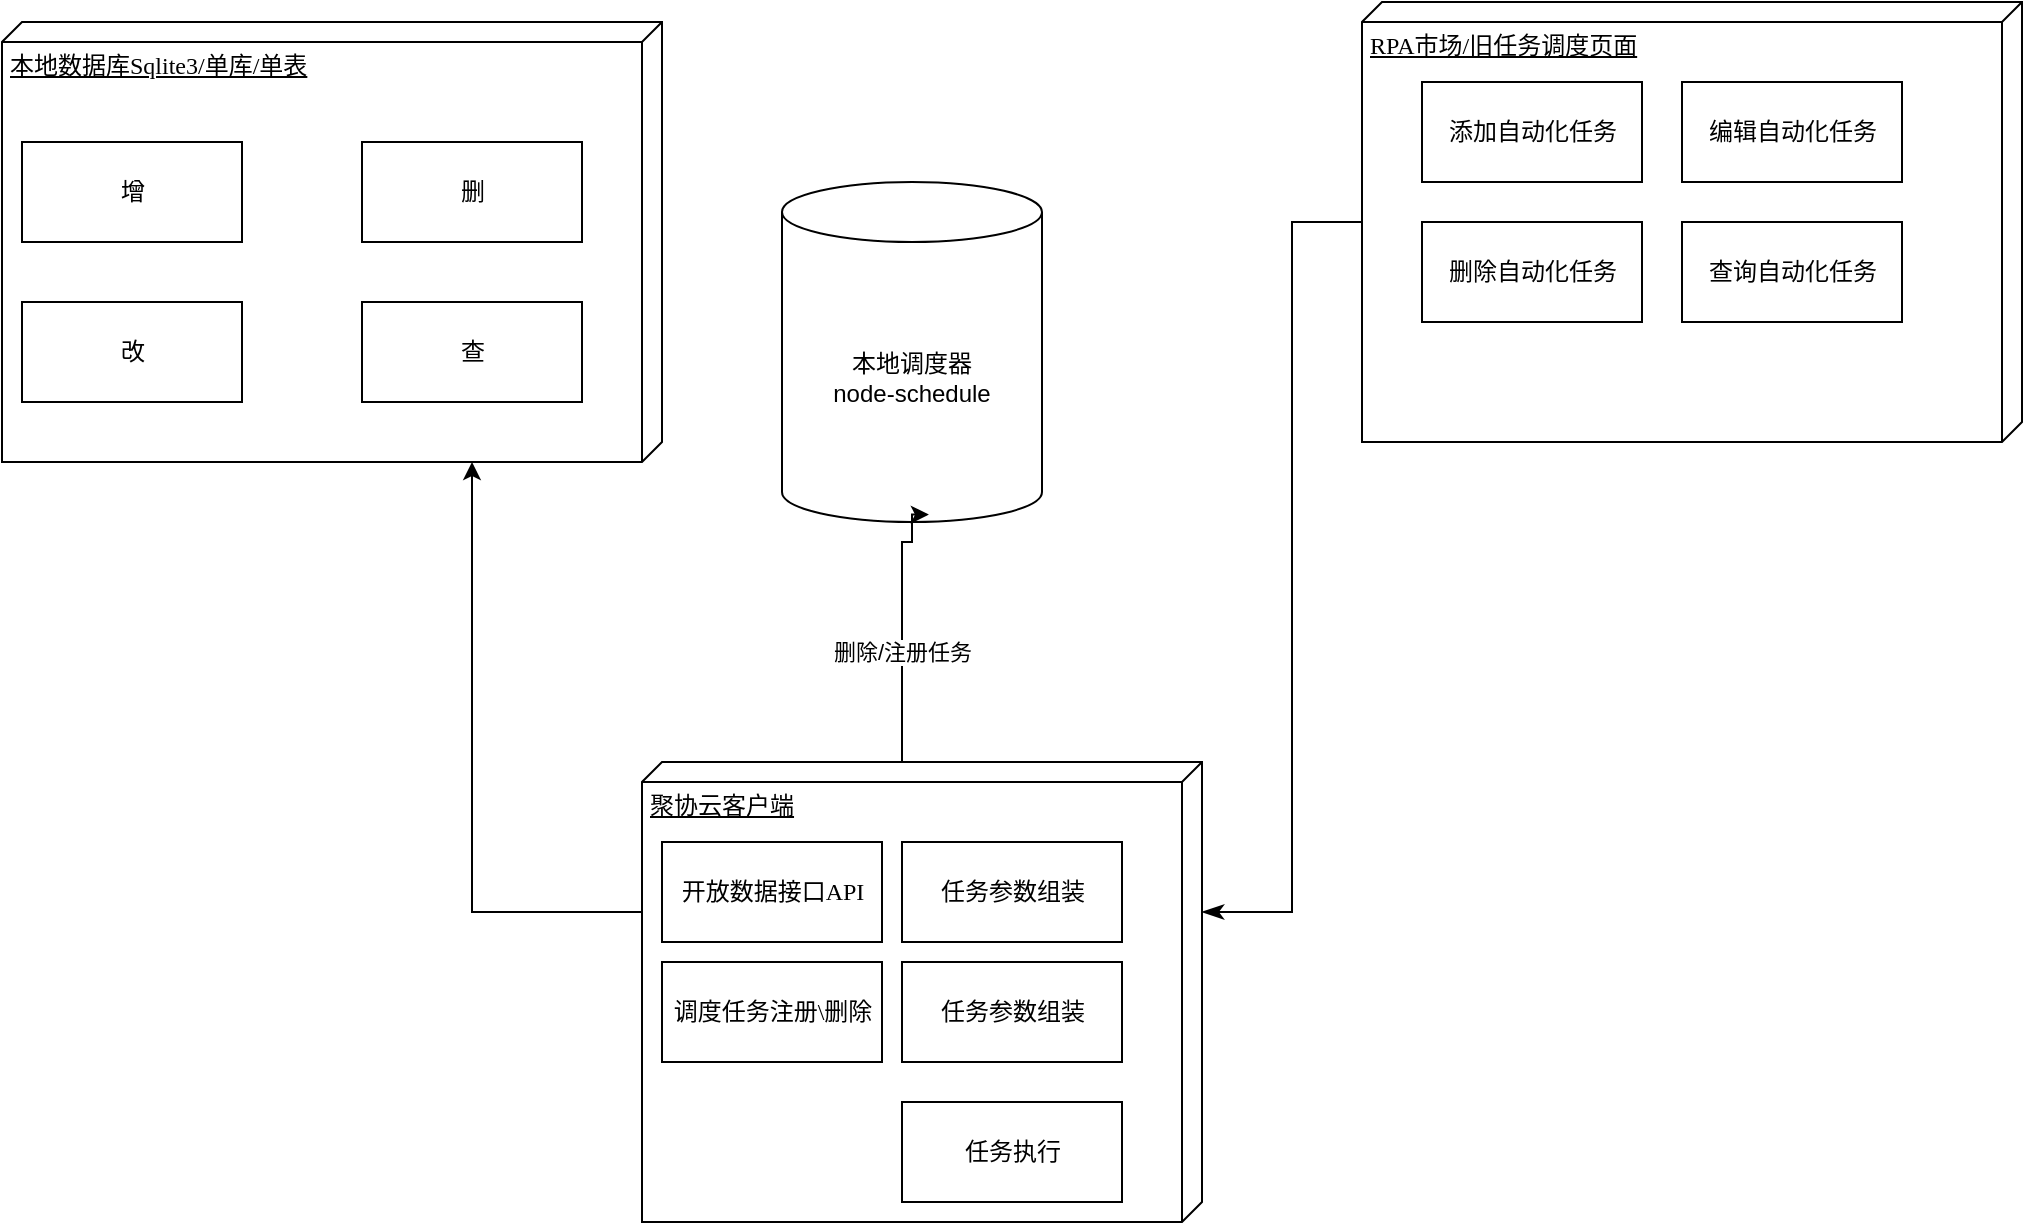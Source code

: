 <mxfile version="26.2.15">
  <diagram name="Page-1" id="5f0bae14-7c28-e335-631c-24af17079c00">
    <mxGraphModel dx="2175" dy="1160" grid="1" gridSize="10" guides="1" tooltips="1" connect="1" arrows="1" fold="1" page="1" pageScale="1" pageWidth="1100" pageHeight="850" background="none" math="0" shadow="0">
      <root>
        <mxCell id="0" />
        <mxCell id="1" parent="0" />
        <mxCell id="39150e848f15840c-1" value="本地数据库Sqlite3/单库/单表" style="verticalAlign=top;align=left;spacingTop=8;spacingLeft=2;spacingRight=12;shape=cube;size=10;direction=south;fontStyle=4;html=1;rounded=0;shadow=0;comic=0;labelBackgroundColor=none;strokeWidth=1;fontFamily=Verdana;fontSize=12" parent="1" vertex="1">
          <mxGeometry x="50" y="40" width="330" height="220" as="geometry" />
        </mxCell>
        <mxCell id="39150e848f15840c-2" value="RPA市场/旧任务调度页面" style="verticalAlign=top;align=left;spacingTop=8;spacingLeft=2;spacingRight=12;shape=cube;size=10;direction=south;fontStyle=4;html=1;rounded=0;shadow=0;comic=0;labelBackgroundColor=none;strokeWidth=1;fontFamily=Verdana;fontSize=12" parent="1" vertex="1">
          <mxGeometry x="730" y="30" width="330" height="220" as="geometry" />
        </mxCell>
        <mxCell id="39150e848f15840c-3" value="聚协云客户端&lt;div&gt;&lt;br&gt;&lt;/div&gt;" style="verticalAlign=top;align=left;spacingTop=8;spacingLeft=2;spacingRight=12;shape=cube;size=10;direction=south;fontStyle=4;html=1;rounded=0;shadow=0;comic=0;labelBackgroundColor=none;strokeWidth=1;fontFamily=Verdana;fontSize=12" parent="1" vertex="1">
          <mxGeometry x="370" y="410" width="280" height="230" as="geometry" />
        </mxCell>
        <mxCell id="39150e848f15840c-8" value="添加自动化任务" style="html=1;rounded=0;shadow=0;comic=0;labelBackgroundColor=none;strokeWidth=1;fontFamily=Verdana;fontSize=12;align=center;" parent="1" vertex="1">
          <mxGeometry x="760" y="70" width="110" height="50" as="geometry" />
        </mxCell>
        <mxCell id="39150e848f15840c-17" style="edgeStyle=orthogonalEdgeStyle;rounded=0;html=1;labelBackgroundColor=none;startArrow=classicThin;startFill=1;startSize=8;endArrow=none;endFill=0;endSize=16;fontFamily=Verdana;fontSize=12;" parent="1" source="39150e848f15840c-3" target="39150e848f15840c-2" edge="1">
          <mxGeometry relative="1" as="geometry">
            <Array as="points">
              <mxPoint x="695" y="485" />
            </Array>
          </mxGeometry>
        </mxCell>
        <mxCell id="39150e848f15840c-18" style="edgeStyle=orthogonalEdgeStyle;rounded=0;html=1;labelBackgroundColor=none;startArrow=none;startFill=0;endArrow=classic;endFill=1;fontFamily=Verdana;fontSize=12;" parent="1" source="39150e848f15840c-3" target="39150e848f15840c-1" edge="1">
          <mxGeometry relative="1" as="geometry">
            <Array as="points">
              <mxPoint x="285" y="485" />
            </Array>
          </mxGeometry>
        </mxCell>
        <mxCell id="SNhEaH1-k5YaDJULe84w-1" value="删除自动化任务" style="html=1;rounded=0;shadow=0;comic=0;labelBackgroundColor=none;strokeWidth=1;fontFamily=Verdana;fontSize=12;align=center;" vertex="1" parent="1">
          <mxGeometry x="760" y="140" width="110" height="50" as="geometry" />
        </mxCell>
        <mxCell id="SNhEaH1-k5YaDJULe84w-2" value="编辑自动化任务" style="html=1;rounded=0;shadow=0;comic=0;labelBackgroundColor=none;strokeWidth=1;fontFamily=Verdana;fontSize=12;align=center;" vertex="1" parent="1">
          <mxGeometry x="890" y="70" width="110" height="50" as="geometry" />
        </mxCell>
        <mxCell id="SNhEaH1-k5YaDJULe84w-3" value="查询自动化任务" style="html=1;rounded=0;shadow=0;comic=0;labelBackgroundColor=none;strokeWidth=1;fontFamily=Verdana;fontSize=12;align=center;" vertex="1" parent="1">
          <mxGeometry x="890" y="140" width="110" height="50" as="geometry" />
        </mxCell>
        <mxCell id="SNhEaH1-k5YaDJULe84w-4" value="增" style="html=1;rounded=0;shadow=0;comic=0;labelBackgroundColor=none;strokeWidth=1;fontFamily=Verdana;fontSize=12;align=center;" vertex="1" parent="1">
          <mxGeometry x="60" y="100" width="110" height="50" as="geometry" />
        </mxCell>
        <mxCell id="SNhEaH1-k5YaDJULe84w-5" value="改" style="html=1;rounded=0;shadow=0;comic=0;labelBackgroundColor=none;strokeWidth=1;fontFamily=Verdana;fontSize=12;align=center;" vertex="1" parent="1">
          <mxGeometry x="60" y="180" width="110" height="50" as="geometry" />
        </mxCell>
        <mxCell id="SNhEaH1-k5YaDJULe84w-6" value="查" style="html=1;rounded=0;shadow=0;comic=0;labelBackgroundColor=none;strokeWidth=1;fontFamily=Verdana;fontSize=12;align=center;" vertex="1" parent="1">
          <mxGeometry x="230" y="180" width="110" height="50" as="geometry" />
        </mxCell>
        <mxCell id="SNhEaH1-k5YaDJULe84w-7" value="删" style="html=1;rounded=0;shadow=0;comic=0;labelBackgroundColor=none;strokeWidth=1;fontFamily=Verdana;fontSize=12;align=center;" vertex="1" parent="1">
          <mxGeometry x="230" y="100" width="110" height="50" as="geometry" />
        </mxCell>
        <mxCell id="SNhEaH1-k5YaDJULe84w-8" value="本地调度器&lt;br&gt;node-schedule" style="shape=cylinder3;whiteSpace=wrap;html=1;boundedLbl=1;backgroundOutline=1;size=15;" vertex="1" parent="1">
          <mxGeometry x="440" y="120" width="130" height="170" as="geometry" />
        </mxCell>
        <mxCell id="SNhEaH1-k5YaDJULe84w-9" style="edgeStyle=orthogonalEdgeStyle;rounded=0;orthogonalLoop=1;jettySize=auto;html=1;entryX=0.565;entryY=0.978;entryDx=0;entryDy=0;entryPerimeter=0;" edge="1" parent="1" source="39150e848f15840c-3" target="SNhEaH1-k5YaDJULe84w-8">
          <mxGeometry relative="1" as="geometry">
            <Array as="points">
              <mxPoint x="500" y="300" />
              <mxPoint x="505" y="300" />
              <mxPoint x="505" y="286" />
            </Array>
          </mxGeometry>
        </mxCell>
        <mxCell id="SNhEaH1-k5YaDJULe84w-10" value="删除/注册任务" style="edgeLabel;html=1;align=center;verticalAlign=middle;resizable=0;points=[];" vertex="1" connectable="0" parent="SNhEaH1-k5YaDJULe84w-9">
          <mxGeometry x="-0.209" relative="1" as="geometry">
            <mxPoint y="-1" as="offset" />
          </mxGeometry>
        </mxCell>
        <mxCell id="SNhEaH1-k5YaDJULe84w-11" value="开放数据接口API" style="html=1;rounded=0;shadow=0;comic=0;labelBackgroundColor=none;strokeWidth=1;fontFamily=Verdana;fontSize=12;align=center;" vertex="1" parent="1">
          <mxGeometry x="380" y="450" width="110" height="50" as="geometry" />
        </mxCell>
        <mxCell id="SNhEaH1-k5YaDJULe84w-12" value="调度任务注册\删除" style="html=1;rounded=0;shadow=0;comic=0;labelBackgroundColor=none;strokeWidth=1;fontFamily=Verdana;fontSize=12;align=center;" vertex="1" parent="1">
          <mxGeometry x="380" y="510" width="110" height="50" as="geometry" />
        </mxCell>
        <mxCell id="SNhEaH1-k5YaDJULe84w-13" value="任务参数组装" style="html=1;rounded=0;shadow=0;comic=0;labelBackgroundColor=none;strokeWidth=1;fontFamily=Verdana;fontSize=12;align=center;" vertex="1" parent="1">
          <mxGeometry x="500" y="450" width="110" height="50" as="geometry" />
        </mxCell>
        <mxCell id="SNhEaH1-k5YaDJULe84w-14" value="任务参数组装" style="html=1;rounded=0;shadow=0;comic=0;labelBackgroundColor=none;strokeWidth=1;fontFamily=Verdana;fontSize=12;align=center;" vertex="1" parent="1">
          <mxGeometry x="500" y="510" width="110" height="50" as="geometry" />
        </mxCell>
        <mxCell id="SNhEaH1-k5YaDJULe84w-15" value="任务执行" style="html=1;rounded=0;shadow=0;comic=0;labelBackgroundColor=none;strokeWidth=1;fontFamily=Verdana;fontSize=12;align=center;" vertex="1" parent="1">
          <mxGeometry x="500" y="580" width="110" height="50" as="geometry" />
        </mxCell>
      </root>
    </mxGraphModel>
  </diagram>
</mxfile>
